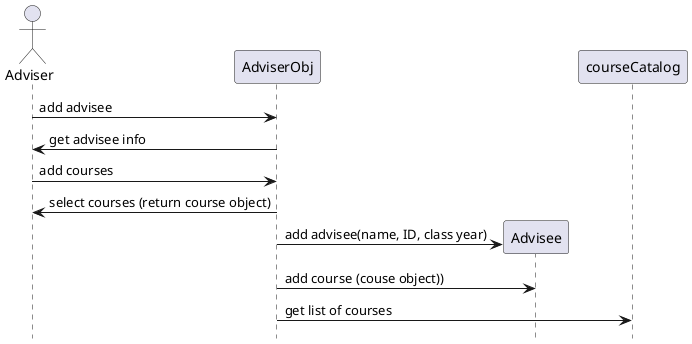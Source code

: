 @startuml
'https://plantuml.com/sequence-diagram
hide footbox
actor Adviser as Adviser
participant AdviserObj as AdviserObj
participant Advisee as Advisee
participant courseCatalog as courseCatalog


Adviser -> AdviserObj: add advisee
AdviserObj-> Adviser: get advisee info
Adviser -> AdviserObj: add courses
AdviserObj-> Adviser: select courses (return course object)

AdviserObj -> Advisee **: add advisee(name, ID, class year)
AdviserObj-> Advisee: add course (couse object))
AdviserObj-> courseCatalog: get list of courses


@enduml